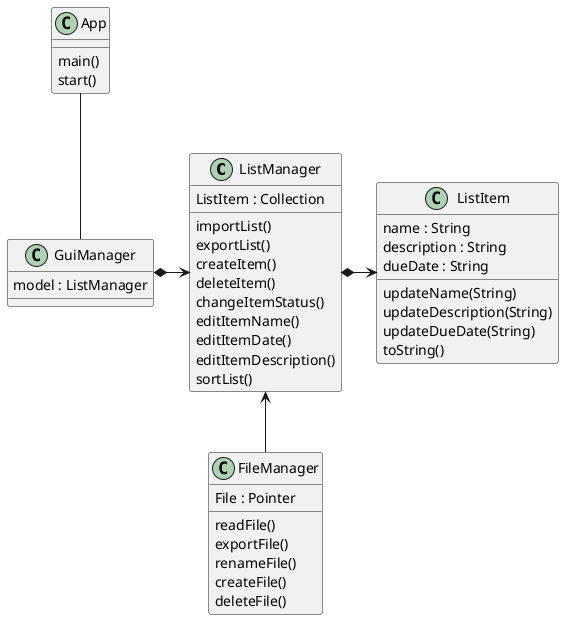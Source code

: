 @startuml
'https://plantuml.com/class-diagram

ListManager *-> ListItem
ListManager <-- FileManager
GuiManager *-> ListManager
App -- GuiManager

Class App{
    main()
    start()
}

Class FileManager{
    File : Pointer

    readFile()
    exportFile()
    renameFile()
    createFile()
    deleteFile()
}

Class GuiManager{
    model : ListManager
}

Class ListManager{
ListItem : Collection

importList()
exportList()
createItem()
deleteItem()
changeItemStatus()
editItemName()
editItemDate()
editItemDescription()
sortList()
}

Class ListItem{
    name : String
    description : String
    dueDate : String

    updateName(String)
    updateDescription(String)
    updateDueDate(String)
    toString()
}

@enduml